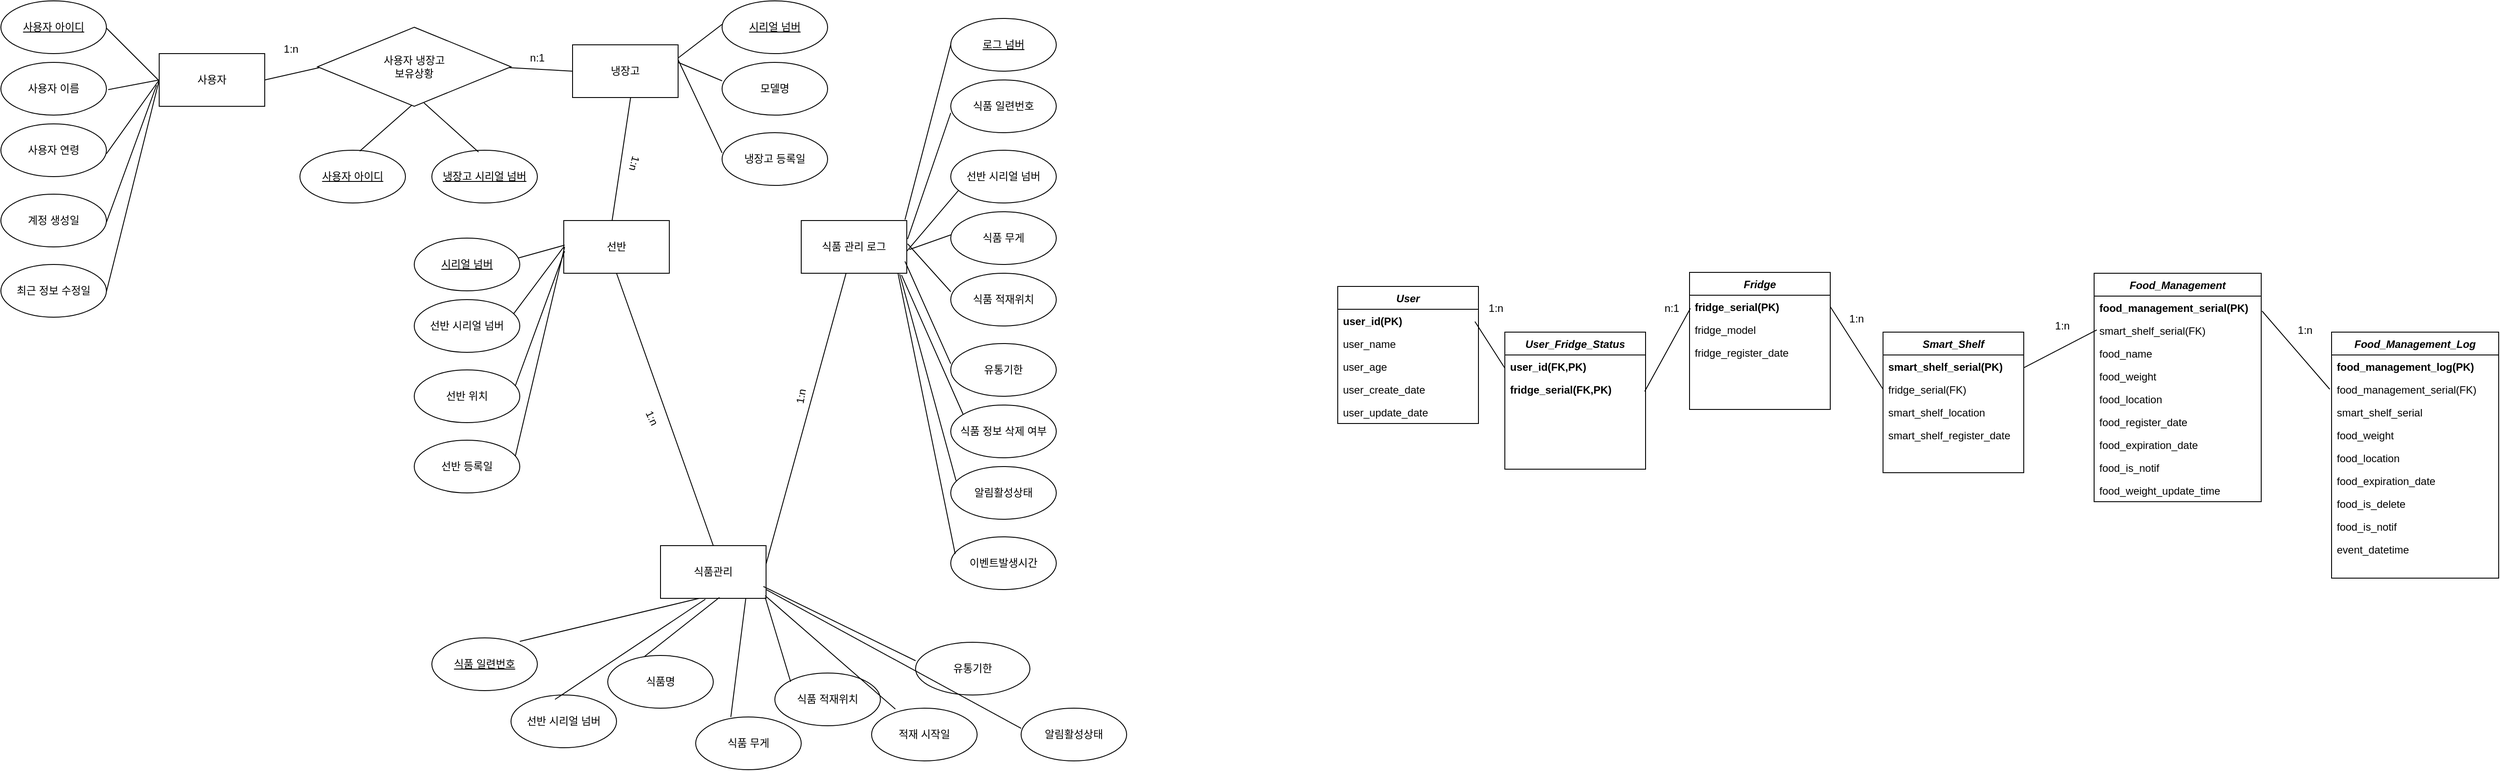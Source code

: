 <mxfile version="24.8.6">
  <diagram id="C5RBs43oDa-KdzZeNtuy" name="Page-1">
    <mxGraphModel dx="2327" dy="796" grid="1" gridSize="10" guides="1" tooltips="1" connect="0" arrows="1" fold="1" page="1" pageScale="1" pageWidth="827" pageHeight="1169" math="0" shadow="0">
      <root>
        <mxCell id="WIyWlLk6GJQsqaUBKTNV-0" />
        <mxCell id="WIyWlLk6GJQsqaUBKTNV-1" parent="WIyWlLk6GJQsqaUBKTNV-0" />
        <mxCell id="zkfFHV4jXpPFQw0GAbJ--0" value="User" style="swimlane;fontStyle=3;align=center;verticalAlign=top;childLayout=stackLayout;horizontal=1;startSize=26;horizontalStack=0;resizeParent=1;resizeLast=0;collapsible=1;marginBottom=0;rounded=0;shadow=0;strokeWidth=1;" parent="WIyWlLk6GJQsqaUBKTNV-1" vertex="1">
          <mxGeometry x="800" y="335" width="160" height="156" as="geometry">
            <mxRectangle x="230" y="140" width="160" height="26" as="alternateBounds" />
          </mxGeometry>
        </mxCell>
        <mxCell id="zkfFHV4jXpPFQw0GAbJ--1" value="user_id(PK)" style="text;align=left;verticalAlign=top;spacingLeft=4;spacingRight=4;overflow=hidden;rotatable=0;points=[[0,0.5],[1,0.5]];portConstraint=eastwest;fontStyle=1" parent="zkfFHV4jXpPFQw0GAbJ--0" vertex="1">
          <mxGeometry y="26" width="160" height="26" as="geometry" />
        </mxCell>
        <mxCell id="zkfFHV4jXpPFQw0GAbJ--2" value="user_name" style="text;align=left;verticalAlign=top;spacingLeft=4;spacingRight=4;overflow=hidden;rotatable=0;points=[[0,0.5],[1,0.5]];portConstraint=eastwest;rounded=0;shadow=0;html=0;" parent="zkfFHV4jXpPFQw0GAbJ--0" vertex="1">
          <mxGeometry y="52" width="160" height="26" as="geometry" />
        </mxCell>
        <mxCell id="21kfLAnAe_7e0L7t2O5K-58" value="user_age" style="text;align=left;verticalAlign=top;spacingLeft=4;spacingRight=4;overflow=hidden;rotatable=0;points=[[0,0.5],[1,0.5]];portConstraint=eastwest;rounded=0;shadow=0;html=0;" parent="zkfFHV4jXpPFQw0GAbJ--0" vertex="1">
          <mxGeometry y="78" width="160" height="26" as="geometry" />
        </mxCell>
        <mxCell id="zkfFHV4jXpPFQw0GAbJ--3" value="user_create_date" style="text;align=left;verticalAlign=top;spacingLeft=4;spacingRight=4;overflow=hidden;rotatable=0;points=[[0,0.5],[1,0.5]];portConstraint=eastwest;rounded=0;shadow=0;html=0;" parent="zkfFHV4jXpPFQw0GAbJ--0" vertex="1">
          <mxGeometry y="104" width="160" height="26" as="geometry" />
        </mxCell>
        <mxCell id="zkfFHV4jXpPFQw0GAbJ--5" value="user_update_date" style="text;align=left;verticalAlign=top;spacingLeft=4;spacingRight=4;overflow=hidden;rotatable=0;points=[[0,0.5],[1,0.5]];portConstraint=eastwest;" parent="zkfFHV4jXpPFQw0GAbJ--0" vertex="1">
          <mxGeometry y="130" width="160" height="26" as="geometry" />
        </mxCell>
        <mxCell id="21kfLAnAe_7e0L7t2O5K-0" value="Fridge" style="swimlane;fontStyle=3;align=center;verticalAlign=top;childLayout=stackLayout;horizontal=1;startSize=26;horizontalStack=0;resizeParent=1;resizeLast=0;collapsible=1;marginBottom=0;rounded=0;shadow=0;strokeWidth=1;" parent="WIyWlLk6GJQsqaUBKTNV-1" vertex="1">
          <mxGeometry x="1200" y="319" width="160" height="156" as="geometry">
            <mxRectangle x="230" y="140" width="160" height="26" as="alternateBounds" />
          </mxGeometry>
        </mxCell>
        <mxCell id="21kfLAnAe_7e0L7t2O5K-1" value="fridge_serial(PK)" style="text;align=left;verticalAlign=top;spacingLeft=4;spacingRight=4;overflow=hidden;rotatable=0;points=[[0,0.5],[1,0.5]];portConstraint=eastwest;fontStyle=1" parent="21kfLAnAe_7e0L7t2O5K-0" vertex="1">
          <mxGeometry y="26" width="160" height="26" as="geometry" />
        </mxCell>
        <mxCell id="21kfLAnAe_7e0L7t2O5K-2" value="fridge_model" style="text;align=left;verticalAlign=top;spacingLeft=4;spacingRight=4;overflow=hidden;rotatable=0;points=[[0,0.5],[1,0.5]];portConstraint=eastwest;rounded=0;shadow=0;html=0;" parent="21kfLAnAe_7e0L7t2O5K-0" vertex="1">
          <mxGeometry y="52" width="160" height="26" as="geometry" />
        </mxCell>
        <mxCell id="21kfLAnAe_7e0L7t2O5K-3" value="fridge_register_date" style="text;align=left;verticalAlign=top;spacingLeft=4;spacingRight=4;overflow=hidden;rotatable=0;points=[[0,0.5],[1,0.5]];portConstraint=eastwest;rounded=0;shadow=0;html=0;" parent="21kfLAnAe_7e0L7t2O5K-0" vertex="1">
          <mxGeometry y="78" width="160" height="26" as="geometry" />
        </mxCell>
        <mxCell id="21kfLAnAe_7e0L7t2O5K-6" value="" style="endArrow=none;html=1;rounded=0;exitX=1;exitY=0.5;exitDx=0;exitDy=0;entryX=0;entryY=0.5;entryDx=0;entryDy=0;strokeColor=none;startArrow=ERmany;startFill=0;" parent="WIyWlLk6GJQsqaUBKTNV-1" source="zkfFHV4jXpPFQw0GAbJ--1" edge="1">
          <mxGeometry width="50" height="50" relative="1" as="geometry">
            <mxPoint x="930" y="625" as="sourcePoint" />
            <mxPoint x="1184" y="426" as="targetPoint" />
            <Array as="points">
              <mxPoint x="1130" y="465" />
              <mxPoint x="1130" y="445" />
            </Array>
          </mxGeometry>
        </mxCell>
        <mxCell id="21kfLAnAe_7e0L7t2O5K-7" value="Smart_Shelf" style="swimlane;fontStyle=3;align=center;verticalAlign=top;childLayout=stackLayout;horizontal=1;startSize=26;horizontalStack=0;resizeParent=1;resizeLast=0;collapsible=1;marginBottom=0;rounded=0;shadow=0;strokeWidth=1;" parent="WIyWlLk6GJQsqaUBKTNV-1" vertex="1">
          <mxGeometry x="1420" y="387" width="160" height="160" as="geometry">
            <mxRectangle x="230" y="140" width="160" height="26" as="alternateBounds" />
          </mxGeometry>
        </mxCell>
        <mxCell id="21kfLAnAe_7e0L7t2O5K-8" value="smart_shelf_serial(PK)" style="text;align=left;verticalAlign=top;spacingLeft=4;spacingRight=4;overflow=hidden;rotatable=0;points=[[0,0.5],[1,0.5]];portConstraint=eastwest;fontStyle=1" parent="21kfLAnAe_7e0L7t2O5K-7" vertex="1">
          <mxGeometry y="26" width="160" height="26" as="geometry" />
        </mxCell>
        <mxCell id="21kfLAnAe_7e0L7t2O5K-10" value="fridge_serial(FK)" style="text;align=left;verticalAlign=top;spacingLeft=4;spacingRight=4;overflow=hidden;rotatable=0;points=[[0,0.5],[1,0.5]];portConstraint=eastwest;" parent="21kfLAnAe_7e0L7t2O5K-7" vertex="1">
          <mxGeometry y="52" width="160" height="26" as="geometry" />
        </mxCell>
        <mxCell id="21kfLAnAe_7e0L7t2O5K-13" value="smart_shelf_location" style="text;align=left;verticalAlign=top;spacingLeft=4;spacingRight=4;overflow=hidden;rotatable=0;points=[[0,0.5],[1,0.5]];portConstraint=eastwest;rounded=0;shadow=0;html=0;" parent="21kfLAnAe_7e0L7t2O5K-7" vertex="1">
          <mxGeometry y="78" width="160" height="26" as="geometry" />
        </mxCell>
        <mxCell id="mZe7ml31kJ0CGUV6WUuX-7" value="smart_shelf_register_date" style="text;align=left;verticalAlign=top;spacingLeft=4;spacingRight=4;overflow=hidden;rotatable=0;points=[[0,0.5],[1,0.5]];portConstraint=eastwest;rounded=0;shadow=0;html=0;" parent="21kfLAnAe_7e0L7t2O5K-7" vertex="1">
          <mxGeometry y="104" width="160" height="26" as="geometry" />
        </mxCell>
        <mxCell id="21kfLAnAe_7e0L7t2O5K-14" value="Food_Management" style="swimlane;fontStyle=3;align=center;verticalAlign=top;childLayout=stackLayout;horizontal=1;startSize=26;horizontalStack=0;resizeParent=1;resizeLast=0;collapsible=1;marginBottom=0;rounded=0;shadow=0;strokeWidth=1;" parent="WIyWlLk6GJQsqaUBKTNV-1" vertex="1">
          <mxGeometry x="1660" y="320" width="190" height="260" as="geometry">
            <mxRectangle x="230" y="140" width="160" height="26" as="alternateBounds" />
          </mxGeometry>
        </mxCell>
        <mxCell id="mZe7ml31kJ0CGUV6WUuX-8" value="food_management_serial(PK)" style="text;align=left;verticalAlign=top;spacingLeft=4;spacingRight=4;overflow=hidden;rotatable=0;points=[[0,0.5],[1,0.5]];portConstraint=eastwest;fontStyle=1" parent="21kfLAnAe_7e0L7t2O5K-14" vertex="1">
          <mxGeometry y="26" width="190" height="26" as="geometry" />
        </mxCell>
        <mxCell id="mZe7ml31kJ0CGUV6WUuX-9" value="smart_shelf_serial(FK)" style="text;align=left;verticalAlign=top;spacingLeft=4;spacingRight=4;overflow=hidden;rotatable=0;points=[[0,0.5],[1,0.5]];portConstraint=eastwest;fontStyle=0" parent="21kfLAnAe_7e0L7t2O5K-14" vertex="1">
          <mxGeometry y="52" width="190" height="26" as="geometry" />
        </mxCell>
        <mxCell id="mZe7ml31kJ0CGUV6WUuX-10" value="food_name" style="text;align=left;verticalAlign=top;spacingLeft=4;spacingRight=4;overflow=hidden;rotatable=0;points=[[0,0.5],[1,0.5]];portConstraint=eastwest;rounded=0;shadow=0;html=0;" parent="21kfLAnAe_7e0L7t2O5K-14" vertex="1">
          <mxGeometry y="78" width="190" height="26" as="geometry" />
        </mxCell>
        <mxCell id="21kfLAnAe_7e0L7t2O5K-17" value="food_weight" style="text;align=left;verticalAlign=top;spacingLeft=4;spacingRight=4;overflow=hidden;rotatable=0;points=[[0,0.5],[1,0.5]];portConstraint=eastwest;rounded=0;shadow=0;html=0;" parent="21kfLAnAe_7e0L7t2O5K-14" vertex="1">
          <mxGeometry y="104" width="190" height="26" as="geometry" />
        </mxCell>
        <mxCell id="mZe7ml31kJ0CGUV6WUuX-11" value="food_location" style="text;align=left;verticalAlign=top;spacingLeft=4;spacingRight=4;overflow=hidden;rotatable=0;points=[[0,0.5],[1,0.5]];portConstraint=eastwest;rounded=0;shadow=0;html=0;" parent="21kfLAnAe_7e0L7t2O5K-14" vertex="1">
          <mxGeometry y="130" width="190" height="26" as="geometry" />
        </mxCell>
        <mxCell id="21kfLAnAe_7e0L7t2O5K-19" value="food_register_date" style="text;align=left;verticalAlign=top;spacingLeft=4;spacingRight=4;overflow=hidden;rotatable=0;points=[[0,0.5],[1,0.5]];portConstraint=eastwest;rounded=0;shadow=0;html=0;" parent="21kfLAnAe_7e0L7t2O5K-14" vertex="1">
          <mxGeometry y="156" width="190" height="26" as="geometry" />
        </mxCell>
        <mxCell id="21kfLAnAe_7e0L7t2O5K-22" value="food_expiration_date" style="text;align=left;verticalAlign=top;spacingLeft=4;spacingRight=4;overflow=hidden;rotatable=0;points=[[0,0.5],[1,0.5]];portConstraint=eastwest;" parent="21kfLAnAe_7e0L7t2O5K-14" vertex="1">
          <mxGeometry y="182" width="190" height="26" as="geometry" />
        </mxCell>
        <mxCell id="21kfLAnAe_7e0L7t2O5K-20" value="food_is_notif" style="text;align=left;verticalAlign=top;spacingLeft=4;spacingRight=4;overflow=hidden;rotatable=0;points=[[0,0.5],[1,0.5]];portConstraint=eastwest;" parent="21kfLAnAe_7e0L7t2O5K-14" vertex="1">
          <mxGeometry y="208" width="190" height="26" as="geometry" />
        </mxCell>
        <mxCell id="42KW8ki4OaKf8qJHRPME-0" value="food_weight_update_time" style="text;align=left;verticalAlign=top;spacingLeft=4;spacingRight=4;overflow=hidden;rotatable=0;points=[[0,0.5],[1,0.5]];portConstraint=eastwest;" vertex="1" parent="21kfLAnAe_7e0L7t2O5K-14">
          <mxGeometry y="234" width="190" height="26" as="geometry" />
        </mxCell>
        <mxCell id="21kfLAnAe_7e0L7t2O5K-34" value="" style="endArrow=none;html=1;rounded=0;exitX=-0.011;exitY=0.5;exitDx=0;exitDy=0;entryX=1.005;entryY=0.654;entryDx=0;entryDy=0;entryPerimeter=0;exitPerimeter=0;" parent="WIyWlLk6GJQsqaUBKTNV-1" source="mZe7ml31kJ0CGUV6WUuX-12" target="mZe7ml31kJ0CGUV6WUuX-8" edge="1">
          <mxGeometry width="50" height="50" relative="1" as="geometry">
            <mxPoint x="1772.92" y="426" as="sourcePoint" />
            <mxPoint x="1290" y="676" as="targetPoint" />
          </mxGeometry>
        </mxCell>
        <mxCell id="21kfLAnAe_7e0L7t2O5K-35" value="" style="endArrow=none;html=1;rounded=0;exitX=0.016;exitY=0.481;exitDx=0;exitDy=0;entryX=1;entryY=0.558;entryDx=0;entryDy=0;entryPerimeter=0;exitPerimeter=0;" parent="WIyWlLk6GJQsqaUBKTNV-1" source="mZe7ml31kJ0CGUV6WUuX-9" target="21kfLAnAe_7e0L7t2O5K-8" edge="1">
          <mxGeometry width="50" height="50" relative="1" as="geometry">
            <mxPoint x="850" y="725" as="sourcePoint" />
            <mxPoint x="1170" y="704" as="targetPoint" />
          </mxGeometry>
        </mxCell>
        <mxCell id="21kfLAnAe_7e0L7t2O5K-38" value="" style="endArrow=none;html=1;rounded=0;exitX=1;exitY=0.5;exitDx=0;exitDy=0;entryX=0;entryY=0.5;entryDx=0;entryDy=0;" parent="WIyWlLk6GJQsqaUBKTNV-1" source="21kfLAnAe_7e0L7t2O5K-1" target="21kfLAnAe_7e0L7t2O5K-10" edge="1">
          <mxGeometry width="50" height="50" relative="1" as="geometry">
            <mxPoint x="1070" y="725" as="sourcePoint" />
            <mxPoint x="1120" y="675" as="targetPoint" />
          </mxGeometry>
        </mxCell>
        <mxCell id="21kfLAnAe_7e0L7t2O5K-66" value="사용자" style="rounded=0;whiteSpace=wrap;html=1;" parent="WIyWlLk6GJQsqaUBKTNV-1" vertex="1">
          <mxGeometry x="-540" y="70" width="120" height="60" as="geometry" />
        </mxCell>
        <mxCell id="21kfLAnAe_7e0L7t2O5K-67" value="식품 관리 로그" style="rounded=0;whiteSpace=wrap;html=1;" parent="WIyWlLk6GJQsqaUBKTNV-1" vertex="1">
          <mxGeometry x="190" y="260" width="120" height="60" as="geometry" />
        </mxCell>
        <mxCell id="21kfLAnAe_7e0L7t2O5K-68" value="냉장고" style="rounded=0;whiteSpace=wrap;html=1;" parent="WIyWlLk6GJQsqaUBKTNV-1" vertex="1">
          <mxGeometry x="-70" y="60" width="120" height="60" as="geometry" />
        </mxCell>
        <mxCell id="21kfLAnAe_7e0L7t2O5K-69" value="식품관리" style="rounded=0;whiteSpace=wrap;html=1;" parent="WIyWlLk6GJQsqaUBKTNV-1" vertex="1">
          <mxGeometry x="30" y="630" width="120" height="60" as="geometry" />
        </mxCell>
        <mxCell id="21kfLAnAe_7e0L7t2O5K-71" value="선반" style="rounded=0;whiteSpace=wrap;html=1;" parent="WIyWlLk6GJQsqaUBKTNV-1" vertex="1">
          <mxGeometry x="-80" y="260" width="120" height="60" as="geometry" />
        </mxCell>
        <mxCell id="21kfLAnAe_7e0L7t2O5K-75" value="" style="endArrow=none;html=1;rounded=0;exitX=1;exitY=0.5;exitDx=0;exitDy=0;entryX=0.009;entryY=0.511;entryDx=0;entryDy=0;entryPerimeter=0;" parent="WIyWlLk6GJQsqaUBKTNV-1" source="21kfLAnAe_7e0L7t2O5K-66" target="mZe7ml31kJ0CGUV6WUuX-23" edge="1">
          <mxGeometry width="50" height="50" relative="1" as="geometry">
            <mxPoint x="390" y="320" as="sourcePoint" />
            <mxPoint x="440" y="270" as="targetPoint" />
          </mxGeometry>
        </mxCell>
        <mxCell id="21kfLAnAe_7e0L7t2O5K-77" value="" style="endArrow=none;html=1;rounded=0;exitX=0.425;exitY=1;exitDx=0;exitDy=0;entryX=1;entryY=0.35;entryDx=0;entryDy=0;entryPerimeter=0;exitPerimeter=0;" parent="WIyWlLk6GJQsqaUBKTNV-1" source="21kfLAnAe_7e0L7t2O5K-67" target="21kfLAnAe_7e0L7t2O5K-69" edge="1">
          <mxGeometry width="50" height="50" relative="1" as="geometry">
            <mxPoint x="84" y="510" as="sourcePoint" />
            <mxPoint x="244" y="500" as="targetPoint" />
          </mxGeometry>
        </mxCell>
        <mxCell id="21kfLAnAe_7e0L7t2O5K-78" value="" style="endArrow=none;html=1;rounded=0;exitX=0.008;exitY=0.433;exitDx=0;exitDy=0;entryX=1;entryY=0.25;entryDx=0;entryDy=0;exitPerimeter=0;" parent="WIyWlLk6GJQsqaUBKTNV-1" source="mZe7ml31kJ0CGUV6WUuX-35" target="21kfLAnAe_7e0L7t2O5K-68" edge="1">
          <mxGeometry width="50" height="50" relative="1" as="geometry">
            <mxPoint x="20" y="330" as="sourcePoint" />
            <mxPoint x="-30" y="330" as="targetPoint" />
          </mxGeometry>
        </mxCell>
        <mxCell id="21kfLAnAe_7e0L7t2O5K-79" value="" style="endArrow=none;html=1;rounded=0;exitX=0.991;exitY=0.511;exitDx=0;exitDy=0;entryX=0;entryY=0.5;entryDx=0;entryDy=0;entryPerimeter=0;exitPerimeter=0;" parent="WIyWlLk6GJQsqaUBKTNV-1" source="mZe7ml31kJ0CGUV6WUuX-23" target="21kfLAnAe_7e0L7t2O5K-68" edge="1">
          <mxGeometry width="50" height="50" relative="1" as="geometry">
            <mxPoint x="160" y="110" as="sourcePoint" />
            <mxPoint x="-20" y="340" as="targetPoint" />
          </mxGeometry>
        </mxCell>
        <mxCell id="21kfLAnAe_7e0L7t2O5K-80" value="" style="endArrow=none;html=1;rounded=0;exitX=0.5;exitY=0;exitDx=0;exitDy=0;entryX=0.5;entryY=1;entryDx=0;entryDy=0;" parent="WIyWlLk6GJQsqaUBKTNV-1" source="21kfLAnAe_7e0L7t2O5K-69" target="21kfLAnAe_7e0L7t2O5K-71" edge="1">
          <mxGeometry width="50" height="50" relative="1" as="geometry">
            <mxPoint x="40" y="350" as="sourcePoint" />
            <mxPoint x="-10" y="350" as="targetPoint" />
          </mxGeometry>
        </mxCell>
        <mxCell id="21kfLAnAe_7e0L7t2O5K-82" value="1:n" style="text;html=1;align=center;verticalAlign=middle;whiteSpace=wrap;rounded=0;" parent="WIyWlLk6GJQsqaUBKTNV-1" vertex="1">
          <mxGeometry x="1360" y="357" width="60" height="30" as="geometry" />
        </mxCell>
        <mxCell id="21kfLAnAe_7e0L7t2O5K-84" value="1:n" style="text;html=1;align=center;verticalAlign=middle;whiteSpace=wrap;rounded=0;" parent="WIyWlLk6GJQsqaUBKTNV-1" vertex="1">
          <mxGeometry x="1594" y="365" width="60" height="30" as="geometry" />
        </mxCell>
        <mxCell id="21kfLAnAe_7e0L7t2O5K-86" value="1:n" style="text;html=1;align=center;verticalAlign=middle;whiteSpace=wrap;rounded=0;" parent="WIyWlLk6GJQsqaUBKTNV-1" vertex="1">
          <mxGeometry x="1870" y="370" width="60" height="30" as="geometry" />
        </mxCell>
        <mxCell id="21kfLAnAe_7e0L7t2O5K-95" value="Food_Management_Log" style="swimlane;fontStyle=3;align=center;verticalAlign=top;childLayout=stackLayout;horizontal=1;startSize=26;horizontalStack=0;resizeParent=1;resizeLast=0;collapsible=1;marginBottom=0;rounded=0;shadow=0;strokeWidth=1;" parent="WIyWlLk6GJQsqaUBKTNV-1" vertex="1">
          <mxGeometry x="1930" y="387" width="190" height="280" as="geometry">
            <mxRectangle x="230" y="140" width="160" height="26" as="alternateBounds" />
          </mxGeometry>
        </mxCell>
        <mxCell id="21kfLAnAe_7e0L7t2O5K-105" value="food_management_log(PK)" style="text;align=left;verticalAlign=top;spacingLeft=4;spacingRight=4;overflow=hidden;rotatable=0;points=[[0,0.5],[1,0.5]];portConstraint=eastwest;fontStyle=1" parent="21kfLAnAe_7e0L7t2O5K-95" vertex="1">
          <mxGeometry y="26" width="190" height="26" as="geometry" />
        </mxCell>
        <mxCell id="mZe7ml31kJ0CGUV6WUuX-12" value="food_management_serial(FK)" style="text;align=left;verticalAlign=top;spacingLeft=4;spacingRight=4;overflow=hidden;rotatable=0;points=[[0,0.5],[1,0.5]];portConstraint=eastwest;fontStyle=0" parent="21kfLAnAe_7e0L7t2O5K-95" vertex="1">
          <mxGeometry y="52" width="190" height="26" as="geometry" />
        </mxCell>
        <mxCell id="21kfLAnAe_7e0L7t2O5K-97" value="smart_shelf_serial" style="text;align=left;verticalAlign=top;spacingLeft=4;spacingRight=4;overflow=hidden;rotatable=0;points=[[0,0.5],[1,0.5]];portConstraint=eastwest;" parent="21kfLAnAe_7e0L7t2O5K-95" vertex="1">
          <mxGeometry y="78" width="190" height="26" as="geometry" />
        </mxCell>
        <mxCell id="mZe7ml31kJ0CGUV6WUuX-14" value="food_weight" style="text;align=left;verticalAlign=top;spacingLeft=4;spacingRight=4;overflow=hidden;rotatable=0;points=[[0,0.5],[1,0.5]];portConstraint=eastwest;rounded=0;shadow=0;html=0;" parent="21kfLAnAe_7e0L7t2O5K-95" vertex="1">
          <mxGeometry y="104" width="190" height="26" as="geometry" />
        </mxCell>
        <mxCell id="mZe7ml31kJ0CGUV6WUuX-15" value="food_location" style="text;align=left;verticalAlign=top;spacingLeft=4;spacingRight=4;overflow=hidden;rotatable=0;points=[[0,0.5],[1,0.5]];portConstraint=eastwest;rounded=0;shadow=0;html=0;" parent="21kfLAnAe_7e0L7t2O5K-95" vertex="1">
          <mxGeometry y="130" width="190" height="26" as="geometry" />
        </mxCell>
        <mxCell id="mZe7ml31kJ0CGUV6WUuX-20" value="food_expiration_date" style="text;align=left;verticalAlign=top;spacingLeft=4;spacingRight=4;overflow=hidden;rotatable=0;points=[[0,0.5],[1,0.5]];portConstraint=eastwest;" parent="21kfLAnAe_7e0L7t2O5K-95" vertex="1">
          <mxGeometry y="156" width="190" height="26" as="geometry" />
        </mxCell>
        <mxCell id="mZe7ml31kJ0CGUV6WUuX-19" value="food_is_delete" style="text;align=left;verticalAlign=top;spacingLeft=4;spacingRight=4;overflow=hidden;rotatable=0;points=[[0,0.5],[1,0.5]];portConstraint=eastwest;rounded=0;shadow=0;html=0;" parent="21kfLAnAe_7e0L7t2O5K-95" vertex="1">
          <mxGeometry y="182" width="190" height="26" as="geometry" />
        </mxCell>
        <mxCell id="mZe7ml31kJ0CGUV6WUuX-18" value="food_is_notif" style="text;align=left;verticalAlign=top;spacingLeft=4;spacingRight=4;overflow=hidden;rotatable=0;points=[[0,0.5],[1,0.5]];portConstraint=eastwest;" parent="21kfLAnAe_7e0L7t2O5K-95" vertex="1">
          <mxGeometry y="208" width="190" height="26" as="geometry" />
        </mxCell>
        <mxCell id="21kfLAnAe_7e0L7t2O5K-102" value="event_datetime" style="text;align=left;verticalAlign=top;spacingLeft=4;spacingRight=4;overflow=hidden;rotatable=0;points=[[0,0.5],[1,0.5]];portConstraint=eastwest;" parent="21kfLAnAe_7e0L7t2O5K-95" vertex="1">
          <mxGeometry y="234" width="190" height="26" as="geometry" />
        </mxCell>
        <mxCell id="mZe7ml31kJ0CGUV6WUuX-0" value="User_Fridge_Status" style="swimlane;fontStyle=3;align=center;verticalAlign=top;childLayout=stackLayout;horizontal=1;startSize=26;horizontalStack=0;resizeParent=1;resizeLast=0;collapsible=1;marginBottom=0;rounded=0;shadow=0;strokeWidth=1;" parent="WIyWlLk6GJQsqaUBKTNV-1" vertex="1">
          <mxGeometry x="990" y="387" width="160" height="156" as="geometry">
            <mxRectangle x="230" y="140" width="160" height="26" as="alternateBounds" />
          </mxGeometry>
        </mxCell>
        <mxCell id="mZe7ml31kJ0CGUV6WUuX-1" value="user_id(FK,PK)" style="text;align=left;verticalAlign=top;spacingLeft=4;spacingRight=4;overflow=hidden;rotatable=0;points=[[0,0.5],[1,0.5]];portConstraint=eastwest;fontStyle=1" parent="mZe7ml31kJ0CGUV6WUuX-0" vertex="1">
          <mxGeometry y="26" width="160" height="26" as="geometry" />
        </mxCell>
        <mxCell id="mZe7ml31kJ0CGUV6WUuX-2" value="fridge_serial(FK,PK)" style="text;align=left;verticalAlign=top;spacingLeft=4;spacingRight=4;overflow=hidden;rotatable=0;points=[[0,0.5],[1,0.5]];portConstraint=eastwest;rounded=0;shadow=0;html=0;fontStyle=1" parent="mZe7ml31kJ0CGUV6WUuX-0" vertex="1">
          <mxGeometry y="52" width="160" height="26" as="geometry" />
        </mxCell>
        <mxCell id="mZe7ml31kJ0CGUV6WUuX-4" value="" style="endArrow=none;html=1;rounded=0;exitX=0.975;exitY=0.538;exitDx=0;exitDy=0;entryX=0;entryY=0.577;entryDx=0;entryDy=0;entryPerimeter=0;exitPerimeter=0;" parent="WIyWlLk6GJQsqaUBKTNV-1" source="zkfFHV4jXpPFQw0GAbJ--1" target="mZe7ml31kJ0CGUV6WUuX-1" edge="1">
          <mxGeometry width="50" height="50" relative="1" as="geometry">
            <mxPoint x="1180" y="415.48" as="sourcePoint" />
            <mxPoint x="1221" y="386" as="targetPoint" />
          </mxGeometry>
        </mxCell>
        <mxCell id="mZe7ml31kJ0CGUV6WUuX-5" value="1:n" style="text;html=1;align=center;verticalAlign=middle;whiteSpace=wrap;rounded=0;" parent="WIyWlLk6GJQsqaUBKTNV-1" vertex="1">
          <mxGeometry x="950" y="345" width="60" height="30" as="geometry" />
        </mxCell>
        <mxCell id="mZe7ml31kJ0CGUV6WUuX-6" value="n:1" style="text;html=1;align=center;verticalAlign=middle;whiteSpace=wrap;rounded=0;" parent="WIyWlLk6GJQsqaUBKTNV-1" vertex="1">
          <mxGeometry x="1150" y="345" width="60" height="30" as="geometry" />
        </mxCell>
        <mxCell id="mZe7ml31kJ0CGUV6WUuX-23" value="사용자 냉장고&lt;div&gt;보유상황&lt;/div&gt;" style="rhombus;whiteSpace=wrap;html=1;" parent="WIyWlLk6GJQsqaUBKTNV-1" vertex="1">
          <mxGeometry x="-360" y="40" width="220" height="90" as="geometry" />
        </mxCell>
        <mxCell id="mZe7ml31kJ0CGUV6WUuX-24" value="&lt;u&gt;사용자 아이디&lt;/u&gt;" style="ellipse;whiteSpace=wrap;html=1;" parent="WIyWlLk6GJQsqaUBKTNV-1" vertex="1">
          <mxGeometry x="-720" y="10" width="120" height="60" as="geometry" />
        </mxCell>
        <mxCell id="mZe7ml31kJ0CGUV6WUuX-25" value="사용자 이름" style="ellipse;whiteSpace=wrap;html=1;" parent="WIyWlLk6GJQsqaUBKTNV-1" vertex="1">
          <mxGeometry x="-720" y="80" width="120" height="60" as="geometry" />
        </mxCell>
        <mxCell id="mZe7ml31kJ0CGUV6WUuX-26" value="사용자 연령" style="ellipse;whiteSpace=wrap;html=1;" parent="WIyWlLk6GJQsqaUBKTNV-1" vertex="1">
          <mxGeometry x="-720" y="150" width="120" height="60" as="geometry" />
        </mxCell>
        <mxCell id="mZe7ml31kJ0CGUV6WUuX-27" value="최근 정보 수정일" style="ellipse;whiteSpace=wrap;html=1;" parent="WIyWlLk6GJQsqaUBKTNV-1" vertex="1">
          <mxGeometry x="-720" y="310" width="120" height="60" as="geometry" />
        </mxCell>
        <mxCell id="mZe7ml31kJ0CGUV6WUuX-28" value="계정 생성일" style="ellipse;whiteSpace=wrap;html=1;" parent="WIyWlLk6GJQsqaUBKTNV-1" vertex="1">
          <mxGeometry x="-720" y="230" width="120" height="60" as="geometry" />
        </mxCell>
        <mxCell id="mZe7ml31kJ0CGUV6WUuX-29" value="" style="endArrow=none;html=1;rounded=0;exitX=1;exitY=0.517;exitDx=0;exitDy=0;exitPerimeter=0;" parent="WIyWlLk6GJQsqaUBKTNV-1" source="mZe7ml31kJ0CGUV6WUuX-24" edge="1">
          <mxGeometry width="50" height="50" relative="1" as="geometry">
            <mxPoint x="-50" y="360" as="sourcePoint" />
            <mxPoint x="-540" y="101" as="targetPoint" />
          </mxGeometry>
        </mxCell>
        <mxCell id="mZe7ml31kJ0CGUV6WUuX-30" value="&lt;u&gt;사용자 아이디&lt;/u&gt;" style="ellipse;whiteSpace=wrap;html=1;" parent="WIyWlLk6GJQsqaUBKTNV-1" vertex="1">
          <mxGeometry x="-380" y="180" width="120" height="60" as="geometry" />
        </mxCell>
        <mxCell id="mZe7ml31kJ0CGUV6WUuX-31" value="" style="endArrow=none;html=1;rounded=0;exitX=1.017;exitY=0.517;exitDx=0;exitDy=0;exitPerimeter=0;" parent="WIyWlLk6GJQsqaUBKTNV-1" source="mZe7ml31kJ0CGUV6WUuX-25" edge="1">
          <mxGeometry width="50" height="50" relative="1" as="geometry">
            <mxPoint x="-590" y="51" as="sourcePoint" />
            <mxPoint x="-540" y="100" as="targetPoint" />
          </mxGeometry>
        </mxCell>
        <mxCell id="mZe7ml31kJ0CGUV6WUuX-32" value="" style="endArrow=none;html=1;rounded=0;exitX=1;exitY=0.567;exitDx=0;exitDy=0;exitPerimeter=0;" parent="WIyWlLk6GJQsqaUBKTNV-1" source="mZe7ml31kJ0CGUV6WUuX-26" edge="1">
          <mxGeometry width="50" height="50" relative="1" as="geometry">
            <mxPoint x="-580" y="61" as="sourcePoint" />
            <mxPoint x="-540" y="100" as="targetPoint" />
          </mxGeometry>
        </mxCell>
        <mxCell id="mZe7ml31kJ0CGUV6WUuX-33" value="" style="endArrow=none;html=1;rounded=0;exitX=1;exitY=0.533;exitDx=0;exitDy=0;exitPerimeter=0;entryX=-0.025;entryY=0.6;entryDx=0;entryDy=0;entryPerimeter=0;" parent="WIyWlLk6GJQsqaUBKTNV-1" source="mZe7ml31kJ0CGUV6WUuX-28" target="21kfLAnAe_7e0L7t2O5K-66" edge="1">
          <mxGeometry width="50" height="50" relative="1" as="geometry">
            <mxPoint x="-570" y="71" as="sourcePoint" />
            <mxPoint x="-510" y="131" as="targetPoint" />
          </mxGeometry>
        </mxCell>
        <mxCell id="mZe7ml31kJ0CGUV6WUuX-34" value="" style="endArrow=none;html=1;rounded=0;exitX=1;exitY=0.517;exitDx=0;exitDy=0;exitPerimeter=0;" parent="WIyWlLk6GJQsqaUBKTNV-1" source="mZe7ml31kJ0CGUV6WUuX-27" edge="1">
          <mxGeometry width="50" height="50" relative="1" as="geometry">
            <mxPoint x="-560" y="81" as="sourcePoint" />
            <mxPoint x="-540" y="100" as="targetPoint" />
          </mxGeometry>
        </mxCell>
        <mxCell id="mZe7ml31kJ0CGUV6WUuX-35" value="&lt;u&gt;시리얼 넘버&lt;/u&gt;" style="ellipse;whiteSpace=wrap;html=1;" parent="WIyWlLk6GJQsqaUBKTNV-1" vertex="1">
          <mxGeometry x="100" y="10" width="120" height="60" as="geometry" />
        </mxCell>
        <mxCell id="mZe7ml31kJ0CGUV6WUuX-36" value="냉장고 등록일" style="ellipse;whiteSpace=wrap;html=1;" parent="WIyWlLk6GJQsqaUBKTNV-1" vertex="1">
          <mxGeometry x="100" y="160" width="120" height="60" as="geometry" />
        </mxCell>
        <mxCell id="mZe7ml31kJ0CGUV6WUuX-37" value="모델명" style="ellipse;whiteSpace=wrap;html=1;" parent="WIyWlLk6GJQsqaUBKTNV-1" vertex="1">
          <mxGeometry x="100" y="80" width="120" height="60" as="geometry" />
        </mxCell>
        <mxCell id="mZe7ml31kJ0CGUV6WUuX-38" value="&lt;u&gt;냉장고 시리얼 넘버&lt;/u&gt;" style="ellipse;whiteSpace=wrap;html=1;" parent="WIyWlLk6GJQsqaUBKTNV-1" vertex="1">
          <mxGeometry x="-230" y="180" width="120" height="60" as="geometry" />
        </mxCell>
        <mxCell id="mZe7ml31kJ0CGUV6WUuX-39" value="" style="endArrow=none;html=1;rounded=0;exitX=0.567;exitY=0.017;exitDx=0;exitDy=0;exitPerimeter=0;entryX=0.486;entryY=0.989;entryDx=0;entryDy=0;entryPerimeter=0;" parent="WIyWlLk6GJQsqaUBKTNV-1" source="mZe7ml31kJ0CGUV6WUuX-30" target="mZe7ml31kJ0CGUV6WUuX-23" edge="1">
          <mxGeometry width="50" height="50" relative="1" as="geometry">
            <mxPoint x="-590" y="351" as="sourcePoint" />
            <mxPoint x="-530" y="110" as="targetPoint" />
          </mxGeometry>
        </mxCell>
        <mxCell id="mZe7ml31kJ0CGUV6WUuX-40" value="" style="endArrow=none;html=1;rounded=0;exitX=0.442;exitY=0.033;exitDx=0;exitDy=0;exitPerimeter=0;entryX=0.55;entryY=0.956;entryDx=0;entryDy=0;entryPerimeter=0;" parent="WIyWlLk6GJQsqaUBKTNV-1" source="mZe7ml31kJ0CGUV6WUuX-38" target="mZe7ml31kJ0CGUV6WUuX-23" edge="1">
          <mxGeometry width="50" height="50" relative="1" as="geometry">
            <mxPoint x="-580" y="361" as="sourcePoint" />
            <mxPoint x="-520" y="120" as="targetPoint" />
          </mxGeometry>
        </mxCell>
        <mxCell id="mZe7ml31kJ0CGUV6WUuX-42" value="" style="endArrow=none;html=1;rounded=0;exitX=0;exitY=0.383;exitDx=0;exitDy=0;entryX=1;entryY=0.283;entryDx=0;entryDy=0;exitPerimeter=0;entryPerimeter=0;" parent="WIyWlLk6GJQsqaUBKTNV-1" source="mZe7ml31kJ0CGUV6WUuX-36" target="21kfLAnAe_7e0L7t2O5K-68" edge="1">
          <mxGeometry width="50" height="50" relative="1" as="geometry">
            <mxPoint x="121" y="56" as="sourcePoint" />
            <mxPoint x="70" y="95" as="targetPoint" />
          </mxGeometry>
        </mxCell>
        <mxCell id="mZe7ml31kJ0CGUV6WUuX-45" value="" style="endArrow=none;html=1;rounded=0;exitX=0;exitY=0.35;exitDx=0;exitDy=0;exitPerimeter=0;" parent="WIyWlLk6GJQsqaUBKTNV-1" source="mZe7ml31kJ0CGUV6WUuX-37" edge="1">
          <mxGeometry width="50" height="50" relative="1" as="geometry">
            <mxPoint x="111" y="46" as="sourcePoint" />
            <mxPoint x="50" y="80" as="targetPoint" />
          </mxGeometry>
        </mxCell>
        <mxCell id="mZe7ml31kJ0CGUV6WUuX-46" value="" style="endArrow=none;html=1;rounded=0;exitX=0.55;exitY=1;exitDx=0;exitDy=0;entryX=0.458;entryY=0;entryDx=0;entryDy=0;exitPerimeter=0;entryPerimeter=0;" parent="WIyWlLk6GJQsqaUBKTNV-1" source="21kfLAnAe_7e0L7t2O5K-68" target="21kfLAnAe_7e0L7t2O5K-71" edge="1">
          <mxGeometry width="50" height="50" relative="1" as="geometry">
            <mxPoint x="8" y="130" as="sourcePoint" />
            <mxPoint x="224" y="480" as="targetPoint" />
          </mxGeometry>
        </mxCell>
        <mxCell id="mZe7ml31kJ0CGUV6WUuX-47" value="" style="endArrow=none;html=1;rounded=0;exitX=0.008;exitY=0.467;exitDx=0;exitDy=0;entryX=0.975;entryY=0.383;entryDx=0;entryDy=0;exitPerimeter=0;entryPerimeter=0;" parent="WIyWlLk6GJQsqaUBKTNV-1" source="21kfLAnAe_7e0L7t2O5K-71" target="mZe7ml31kJ0CGUV6WUuX-48" edge="1">
          <mxGeometry width="50" height="50" relative="1" as="geometry">
            <mxPoint x="-330" y="600" as="sourcePoint" />
            <mxPoint x="-300" y="345" as="targetPoint" />
          </mxGeometry>
        </mxCell>
        <mxCell id="mZe7ml31kJ0CGUV6WUuX-48" value="&lt;u&gt;시리얼 넘버&lt;/u&gt;" style="ellipse;whiteSpace=wrap;html=1;" parent="WIyWlLk6GJQsqaUBKTNV-1" vertex="1">
          <mxGeometry x="-250" y="280" width="120" height="60" as="geometry" />
        </mxCell>
        <mxCell id="mZe7ml31kJ0CGUV6WUuX-49" value="선반 위치" style="ellipse;whiteSpace=wrap;html=1;" parent="WIyWlLk6GJQsqaUBKTNV-1" vertex="1">
          <mxGeometry x="-250" y="430" width="120" height="60" as="geometry" />
        </mxCell>
        <mxCell id="mZe7ml31kJ0CGUV6WUuX-50" value="선반 시리얼 넘버" style="ellipse;whiteSpace=wrap;html=1;" parent="WIyWlLk6GJQsqaUBKTNV-1" vertex="1">
          <mxGeometry x="-250" y="350" width="120" height="60" as="geometry" />
        </mxCell>
        <mxCell id="mZe7ml31kJ0CGUV6WUuX-51" value="" style="endArrow=none;html=1;rounded=0;exitX=0.958;exitY=0.3;exitDx=0;exitDy=0;entryX=0.008;entryY=0.583;entryDx=0;entryDy=0;exitPerimeter=0;entryPerimeter=0;" parent="WIyWlLk6GJQsqaUBKTNV-1" source="mZe7ml31kJ0CGUV6WUuX-49" target="21kfLAnAe_7e0L7t2O5K-71" edge="1">
          <mxGeometry width="50" height="50" relative="1" as="geometry">
            <mxPoint x="-229" y="326" as="sourcePoint" />
            <mxPoint x="-300" y="347" as="targetPoint" />
          </mxGeometry>
        </mxCell>
        <mxCell id="mZe7ml31kJ0CGUV6WUuX-52" value="" style="endArrow=none;html=1;rounded=0;entryX=0.942;entryY=0.267;entryDx=0;entryDy=0;entryPerimeter=0;" parent="WIyWlLk6GJQsqaUBKTNV-1" target="mZe7ml31kJ0CGUV6WUuX-50" edge="1">
          <mxGeometry width="50" height="50" relative="1" as="geometry">
            <mxPoint x="-80" y="290" as="sourcePoint" />
            <mxPoint x="-300" y="350" as="targetPoint" />
          </mxGeometry>
        </mxCell>
        <mxCell id="mZe7ml31kJ0CGUV6WUuX-54" value="선반 등록일" style="ellipse;whiteSpace=wrap;html=1;" parent="WIyWlLk6GJQsqaUBKTNV-1" vertex="1">
          <mxGeometry x="-250" y="510" width="120" height="60" as="geometry" />
        </mxCell>
        <mxCell id="mZe7ml31kJ0CGUV6WUuX-56" value="" style="endArrow=none;html=1;rounded=0;exitX=0.958;exitY=0.3;exitDx=0;exitDy=0;entryX=0.008;entryY=0.5;entryDx=0;entryDy=0;exitPerimeter=0;entryPerimeter=0;" parent="WIyWlLk6GJQsqaUBKTNV-1" source="mZe7ml31kJ0CGUV6WUuX-54" target="21kfLAnAe_7e0L7t2O5K-71" edge="1">
          <mxGeometry width="50" height="50" relative="1" as="geometry">
            <mxPoint x="411" y="216" as="sourcePoint" />
            <mxPoint x="557" y="185" as="targetPoint" />
          </mxGeometry>
        </mxCell>
        <mxCell id="mZe7ml31kJ0CGUV6WUuX-57" value="" style="endArrow=none;html=1;rounded=0;exitX=0.008;exitY=0.433;exitDx=0;exitDy=0;entryX=1.025;entryY=0.55;entryDx=0;entryDy=0;exitPerimeter=0;entryPerimeter=0;" parent="WIyWlLk6GJQsqaUBKTNV-1" source="mZe7ml31kJ0CGUV6WUuX-58" target="21kfLAnAe_7e0L7t2O5K-67" edge="1">
          <mxGeometry width="50" height="50" relative="1" as="geometry">
            <mxPoint x="280" y="570" as="sourcePoint" />
            <mxPoint x="310" y="315" as="targetPoint" />
          </mxGeometry>
        </mxCell>
        <mxCell id="mZe7ml31kJ0CGUV6WUuX-58" value="식품 무게" style="ellipse;whiteSpace=wrap;html=1;" parent="WIyWlLk6GJQsqaUBKTNV-1" vertex="1">
          <mxGeometry x="360" y="250" width="120" height="60" as="geometry" />
        </mxCell>
        <mxCell id="mZe7ml31kJ0CGUV6WUuX-59" value="유통기한" style="ellipse;whiteSpace=wrap;html=1;" parent="WIyWlLk6GJQsqaUBKTNV-1" vertex="1">
          <mxGeometry x="360" y="400" width="120" height="60" as="geometry" />
        </mxCell>
        <mxCell id="mZe7ml31kJ0CGUV6WUuX-60" value="식품 적재위치" style="ellipse;whiteSpace=wrap;html=1;" parent="WIyWlLk6GJQsqaUBKTNV-1" vertex="1">
          <mxGeometry x="360" y="320" width="120" height="60" as="geometry" />
        </mxCell>
        <mxCell id="mZe7ml31kJ0CGUV6WUuX-61" value="" style="endArrow=none;html=1;rounded=0;exitX=0;exitY=0.383;exitDx=0;exitDy=0;entryX=0.983;entryY=0.775;entryDx=0;entryDy=0;exitPerimeter=0;entryPerimeter=0;" parent="WIyWlLk6GJQsqaUBKTNV-1" source="mZe7ml31kJ0CGUV6WUuX-59" target="21kfLAnAe_7e0L7t2O5K-67" edge="1">
          <mxGeometry width="50" height="50" relative="1" as="geometry">
            <mxPoint x="381" y="296" as="sourcePoint" />
            <mxPoint x="310" y="317" as="targetPoint" />
          </mxGeometry>
        </mxCell>
        <mxCell id="mZe7ml31kJ0CGUV6WUuX-62" value="" style="endArrow=none;html=1;rounded=0;exitX=0;exitY=0.35;exitDx=0;exitDy=0;exitPerimeter=0;entryX=1.008;entryY=0.442;entryDx=0;entryDy=0;entryPerimeter=0;" parent="WIyWlLk6GJQsqaUBKTNV-1" source="mZe7ml31kJ0CGUV6WUuX-60" target="21kfLAnAe_7e0L7t2O5K-67" edge="1">
          <mxGeometry width="50" height="50" relative="1" as="geometry">
            <mxPoint x="371" y="286" as="sourcePoint" />
            <mxPoint x="310" y="320" as="targetPoint" />
            <Array as="points" />
          </mxGeometry>
        </mxCell>
        <mxCell id="mZe7ml31kJ0CGUV6WUuX-63" value="" style="endArrow=none;html=1;rounded=0;exitX=0.833;exitY=0.067;exitDx=0;exitDy=0;entryX=0.367;entryY=1;entryDx=0;entryDy=0;exitPerimeter=0;entryPerimeter=0;" parent="WIyWlLk6GJQsqaUBKTNV-1" source="mZe7ml31kJ0CGUV6WUuX-64" target="21kfLAnAe_7e0L7t2O5K-69" edge="1">
          <mxGeometry width="50" height="50" relative="1" as="geometry">
            <mxPoint x="50" y="790" as="sourcePoint" />
            <mxPoint x="80" y="535" as="targetPoint" />
          </mxGeometry>
        </mxCell>
        <mxCell id="mZe7ml31kJ0CGUV6WUuX-64" value="&lt;u&gt;식품 일련번호&lt;/u&gt;" style="ellipse;whiteSpace=wrap;html=1;" parent="WIyWlLk6GJQsqaUBKTNV-1" vertex="1">
          <mxGeometry x="-230" y="735" width="120" height="60" as="geometry" />
        </mxCell>
        <mxCell id="mZe7ml31kJ0CGUV6WUuX-66" value="선반 시리얼 넘버" style="ellipse;whiteSpace=wrap;html=1;" parent="WIyWlLk6GJQsqaUBKTNV-1" vertex="1">
          <mxGeometry x="-140" y="800" width="120" height="60" as="geometry" />
        </mxCell>
        <mxCell id="mZe7ml31kJ0CGUV6WUuX-68" value="" style="endArrow=none;html=1;rounded=0;exitX=0.417;exitY=0.083;exitDx=0;exitDy=0;exitPerimeter=0;entryX=0.425;entryY=1.017;entryDx=0;entryDy=0;entryPerimeter=0;" parent="WIyWlLk6GJQsqaUBKTNV-1" source="mZe7ml31kJ0CGUV6WUuX-66" target="21kfLAnAe_7e0L7t2O5K-69" edge="1">
          <mxGeometry width="50" height="50" relative="1" as="geometry">
            <mxPoint x="141" y="506" as="sourcePoint" />
            <mxPoint y="540" as="targetPoint" />
          </mxGeometry>
        </mxCell>
        <mxCell id="mZe7ml31kJ0CGUV6WUuX-69" value="" style="endArrow=none;html=1;rounded=0;exitX=0.333;exitY=0;exitDx=0;exitDy=0;entryX=0.808;entryY=1;entryDx=0;entryDy=0;exitPerimeter=0;entryPerimeter=0;" parent="WIyWlLk6GJQsqaUBKTNV-1" source="mZe7ml31kJ0CGUV6WUuX-70" target="21kfLAnAe_7e0L7t2O5K-69" edge="1">
          <mxGeometry width="50" height="50" relative="1" as="geometry">
            <mxPoint x="50" y="1010" as="sourcePoint" />
            <mxPoint x="80" y="755" as="targetPoint" />
          </mxGeometry>
        </mxCell>
        <mxCell id="mZe7ml31kJ0CGUV6WUuX-70" value="식품 무게" style="ellipse;whiteSpace=wrap;html=1;" parent="WIyWlLk6GJQsqaUBKTNV-1" vertex="1">
          <mxGeometry x="70" y="825" width="120" height="60" as="geometry" />
        </mxCell>
        <mxCell id="mZe7ml31kJ0CGUV6WUuX-71" value="적재 시작일" style="ellipse;whiteSpace=wrap;html=1;" parent="WIyWlLk6GJQsqaUBKTNV-1" vertex="1">
          <mxGeometry x="270" y="815" width="120" height="60" as="geometry" />
        </mxCell>
        <mxCell id="mZe7ml31kJ0CGUV6WUuX-72" value="식품 적재위치" style="ellipse;whiteSpace=wrap;html=1;" parent="WIyWlLk6GJQsqaUBKTNV-1" vertex="1">
          <mxGeometry x="160" y="775" width="120" height="60" as="geometry" />
        </mxCell>
        <mxCell id="mZe7ml31kJ0CGUV6WUuX-73" value="" style="endArrow=none;html=1;rounded=0;exitX=0.225;exitY=0.017;exitDx=0;exitDy=0;exitPerimeter=0;entryX=0.992;entryY=0.95;entryDx=0;entryDy=0;entryPerimeter=0;" parent="WIyWlLk6GJQsqaUBKTNV-1" source="mZe7ml31kJ0CGUV6WUuX-71" target="21kfLAnAe_7e0L7t2O5K-69" edge="1">
          <mxGeometry width="50" height="50" relative="1" as="geometry">
            <mxPoint x="151" y="736" as="sourcePoint" />
            <mxPoint x="80" y="530" as="targetPoint" />
          </mxGeometry>
        </mxCell>
        <mxCell id="mZe7ml31kJ0CGUV6WUuX-74" value="" style="endArrow=none;html=1;rounded=0;exitX=0.15;exitY=0.167;exitDx=0;exitDy=0;exitPerimeter=0;entryX=0.992;entryY=0.983;entryDx=0;entryDy=0;entryPerimeter=0;" parent="WIyWlLk6GJQsqaUBKTNV-1" source="mZe7ml31kJ0CGUV6WUuX-72" target="21kfLAnAe_7e0L7t2O5K-69" edge="1">
          <mxGeometry width="50" height="50" relative="1" as="geometry">
            <mxPoint x="141" y="726" as="sourcePoint" />
            <mxPoint x="80" y="760" as="targetPoint" />
          </mxGeometry>
        </mxCell>
        <mxCell id="mZe7ml31kJ0CGUV6WUuX-76" value="알림활성상태" style="ellipse;whiteSpace=wrap;html=1;" parent="WIyWlLk6GJQsqaUBKTNV-1" vertex="1">
          <mxGeometry x="440" y="815" width="120" height="60" as="geometry" />
        </mxCell>
        <mxCell id="mZe7ml31kJ0CGUV6WUuX-77" value="유통기한" style="ellipse;whiteSpace=wrap;html=1;" parent="WIyWlLk6GJQsqaUBKTNV-1" vertex="1">
          <mxGeometry x="320" y="740" width="130" height="60" as="geometry" />
        </mxCell>
        <mxCell id="mZe7ml31kJ0CGUV6WUuX-78" value="" style="endArrow=none;html=1;rounded=0;exitX=0;exitY=0.383;exitDx=0;exitDy=0;entryX=1;entryY=0.833;entryDx=0;entryDy=0;exitPerimeter=0;entryPerimeter=0;" parent="WIyWlLk6GJQsqaUBKTNV-1" source="mZe7ml31kJ0CGUV6WUuX-76" target="21kfLAnAe_7e0L7t2O5K-69" edge="1">
          <mxGeometry width="50" height="50" relative="1" as="geometry">
            <mxPoint x="151" y="889" as="sourcePoint" />
            <mxPoint x="80" y="910" as="targetPoint" />
          </mxGeometry>
        </mxCell>
        <mxCell id="mZe7ml31kJ0CGUV6WUuX-79" value="" style="endArrow=none;html=1;rounded=0;exitX=0.35;exitY=0.017;exitDx=0;exitDy=0;exitPerimeter=0;entryX=0.558;entryY=0.983;entryDx=0;entryDy=0;entryPerimeter=0;" parent="WIyWlLk6GJQsqaUBKTNV-1" source="mZe7ml31kJ0CGUV6WUuX-65" target="21kfLAnAe_7e0L7t2O5K-69" edge="1">
          <mxGeometry width="50" height="50" relative="1" as="geometry">
            <mxPoint x="141" y="879" as="sourcePoint" />
            <mxPoint x="80" y="913" as="targetPoint" />
          </mxGeometry>
        </mxCell>
        <mxCell id="mZe7ml31kJ0CGUV6WUuX-80" value="" style="endArrow=none;html=1;rounded=0;exitX=0;exitY=0.35;exitDx=0;exitDy=0;exitPerimeter=0;entryX=0.975;entryY=0.775;entryDx=0;entryDy=0;entryPerimeter=0;" parent="WIyWlLk6GJQsqaUBKTNV-1" source="mZe7ml31kJ0CGUV6WUuX-77" target="21kfLAnAe_7e0L7t2O5K-69" edge="1">
          <mxGeometry width="50" height="50" relative="1" as="geometry">
            <mxPoint x="130" y="934" as="sourcePoint" />
            <mxPoint x="27" y="539" as="targetPoint" />
          </mxGeometry>
        </mxCell>
        <mxCell id="mZe7ml31kJ0CGUV6WUuX-65" value="식품명" style="ellipse;whiteSpace=wrap;html=1;" parent="WIyWlLk6GJQsqaUBKTNV-1" vertex="1">
          <mxGeometry x="-30" y="755" width="120" height="60" as="geometry" />
        </mxCell>
        <mxCell id="mZe7ml31kJ0CGUV6WUuX-81" value="" style="endArrow=none;html=1;rounded=0;exitX=0.008;exitY=0.433;exitDx=0;exitDy=0;entryX=0.983;entryY=-0.017;entryDx=0;entryDy=0;exitPerimeter=0;entryPerimeter=0;" parent="WIyWlLk6GJQsqaUBKTNV-1" source="mZe7ml31kJ0CGUV6WUuX-82" target="21kfLAnAe_7e0L7t2O5K-67" edge="1">
          <mxGeometry width="50" height="50" relative="1" as="geometry">
            <mxPoint x="280" y="350" as="sourcePoint" />
            <mxPoint x="310" y="95" as="targetPoint" />
          </mxGeometry>
        </mxCell>
        <mxCell id="mZe7ml31kJ0CGUV6WUuX-82" value="&lt;u&gt;로그 넘버&lt;/u&gt;" style="ellipse;whiteSpace=wrap;html=1;" parent="WIyWlLk6GJQsqaUBKTNV-1" vertex="1">
          <mxGeometry x="360" y="30" width="120" height="60" as="geometry" />
        </mxCell>
        <mxCell id="mZe7ml31kJ0CGUV6WUuX-83" value="선반 시리얼 넘버" style="ellipse;whiteSpace=wrap;html=1;" parent="WIyWlLk6GJQsqaUBKTNV-1" vertex="1">
          <mxGeometry x="360" y="180" width="120" height="60" as="geometry" />
        </mxCell>
        <mxCell id="mZe7ml31kJ0CGUV6WUuX-84" value="식품 일련번호" style="ellipse;whiteSpace=wrap;html=1;" parent="WIyWlLk6GJQsqaUBKTNV-1" vertex="1">
          <mxGeometry x="360" y="100" width="120" height="60" as="geometry" />
        </mxCell>
        <mxCell id="mZe7ml31kJ0CGUV6WUuX-85" value="" style="endArrow=none;html=1;rounded=0;exitX=0.075;exitY=0.758;exitDx=0;exitDy=0;entryX=1;entryY=0.583;entryDx=0;entryDy=0;exitPerimeter=0;entryPerimeter=0;" parent="WIyWlLk6GJQsqaUBKTNV-1" source="mZe7ml31kJ0CGUV6WUuX-83" target="21kfLAnAe_7e0L7t2O5K-67" edge="1">
          <mxGeometry width="50" height="50" relative="1" as="geometry">
            <mxPoint x="381" y="76" as="sourcePoint" />
            <mxPoint x="310" y="97" as="targetPoint" />
          </mxGeometry>
        </mxCell>
        <mxCell id="mZe7ml31kJ0CGUV6WUuX-86" value="" style="endArrow=none;html=1;rounded=0;exitX=0;exitY=0.625;exitDx=0;exitDy=0;exitPerimeter=0;entryX=1.008;entryY=0.35;entryDx=0;entryDy=0;entryPerimeter=0;" parent="WIyWlLk6GJQsqaUBKTNV-1" source="mZe7ml31kJ0CGUV6WUuX-84" target="21kfLAnAe_7e0L7t2O5K-67" edge="1">
          <mxGeometry width="50" height="50" relative="1" as="geometry">
            <mxPoint x="371" y="66" as="sourcePoint" />
            <mxPoint x="310" y="100" as="targetPoint" />
          </mxGeometry>
        </mxCell>
        <mxCell id="mZe7ml31kJ0CGUV6WUuX-87" value="식품 정보 삭제 여부" style="ellipse;whiteSpace=wrap;html=1;" parent="WIyWlLk6GJQsqaUBKTNV-1" vertex="1">
          <mxGeometry x="360" y="470" width="120" height="60" as="geometry" />
        </mxCell>
        <mxCell id="mZe7ml31kJ0CGUV6WUuX-88" value="이벤트발생시간" style="ellipse;whiteSpace=wrap;html=1;" parent="WIyWlLk6GJQsqaUBKTNV-1" vertex="1">
          <mxGeometry x="360" y="620" width="120" height="60" as="geometry" />
        </mxCell>
        <mxCell id="mZe7ml31kJ0CGUV6WUuX-89" value="알림활성상태" style="ellipse;whiteSpace=wrap;html=1;" parent="WIyWlLk6GJQsqaUBKTNV-1" vertex="1">
          <mxGeometry x="360" y="540" width="120" height="60" as="geometry" />
        </mxCell>
        <mxCell id="mZe7ml31kJ0CGUV6WUuX-90" value="" style="endArrow=none;html=1;rounded=0;exitX=0.117;exitY=0.175;exitDx=0;exitDy=0;entryX=0.95;entryY=1.033;entryDx=0;entryDy=0;exitPerimeter=0;entryPerimeter=0;" parent="WIyWlLk6GJQsqaUBKTNV-1" source="mZe7ml31kJ0CGUV6WUuX-87" target="21kfLAnAe_7e0L7t2O5K-67" edge="1">
          <mxGeometry width="50" height="50" relative="1" as="geometry">
            <mxPoint x="370" y="433" as="sourcePoint" />
            <mxPoint x="323" y="309" as="targetPoint" />
          </mxGeometry>
        </mxCell>
        <mxCell id="mZe7ml31kJ0CGUV6WUuX-91" value="" style="endArrow=none;html=1;rounded=0;exitX=0.05;exitY=0.267;exitDx=0;exitDy=0;entryX=0.933;entryY=1.017;entryDx=0;entryDy=0;exitPerimeter=0;entryPerimeter=0;" parent="WIyWlLk6GJQsqaUBKTNV-1" source="mZe7ml31kJ0CGUV6WUuX-89" target="21kfLAnAe_7e0L7t2O5K-67" edge="1">
          <mxGeometry width="50" height="50" relative="1" as="geometry">
            <mxPoint x="380" y="443" as="sourcePoint" />
            <mxPoint x="333" y="319" as="targetPoint" />
          </mxGeometry>
        </mxCell>
        <mxCell id="mZe7ml31kJ0CGUV6WUuX-92" value="" style="endArrow=none;html=1;rounded=0;exitX=0.042;exitY=0.325;exitDx=0;exitDy=0;exitPerimeter=0;" parent="WIyWlLk6GJQsqaUBKTNV-1" source="mZe7ml31kJ0CGUV6WUuX-88" edge="1">
          <mxGeometry width="50" height="50" relative="1" as="geometry">
            <mxPoint x="390" y="453" as="sourcePoint" />
            <mxPoint x="300" y="320" as="targetPoint" />
          </mxGeometry>
        </mxCell>
        <mxCell id="mZe7ml31kJ0CGUV6WUuX-93" value="n:1" style="text;html=1;align=center;verticalAlign=middle;whiteSpace=wrap;rounded=0;" parent="WIyWlLk6GJQsqaUBKTNV-1" vertex="1">
          <mxGeometry x="-140" y="60" width="60" height="30" as="geometry" />
        </mxCell>
        <mxCell id="mZe7ml31kJ0CGUV6WUuX-94" value="1:n" style="text;html=1;align=center;verticalAlign=middle;whiteSpace=wrap;rounded=0;" parent="WIyWlLk6GJQsqaUBKTNV-1" vertex="1">
          <mxGeometry x="-420" y="50" width="60" height="30" as="geometry" />
        </mxCell>
        <mxCell id="mZe7ml31kJ0CGUV6WUuX-95" value="1:n" style="text;html=1;align=center;verticalAlign=middle;whiteSpace=wrap;rounded=0;rotation=105;" parent="WIyWlLk6GJQsqaUBKTNV-1" vertex="1">
          <mxGeometry x="-30" y="180" width="60" height="30" as="geometry" />
        </mxCell>
        <mxCell id="mZe7ml31kJ0CGUV6WUuX-97" value="1:n" style="text;html=1;align=center;verticalAlign=middle;whiteSpace=wrap;rounded=0;rotation=65;" parent="WIyWlLk6GJQsqaUBKTNV-1" vertex="1">
          <mxGeometry x="-10" y="470" width="60" height="30" as="geometry" />
        </mxCell>
        <mxCell id="mZe7ml31kJ0CGUV6WUuX-98" value="1:n" style="text;html=1;align=center;verticalAlign=middle;whiteSpace=wrap;rounded=0;rotation=-80;" parent="WIyWlLk6GJQsqaUBKTNV-1" vertex="1">
          <mxGeometry x="160" y="445" width="60" height="30" as="geometry" />
        </mxCell>
        <mxCell id="21kfLAnAe_7e0L7t2O5K-104" value="" style="endArrow=none;html=1;rounded=0;entryX=0.006;entryY=0.577;entryDx=0;entryDy=0;entryPerimeter=0;exitX=0.994;exitY=0.596;exitDx=0;exitDy=0;exitPerimeter=0;" parent="WIyWlLk6GJQsqaUBKTNV-1" source="mZe7ml31kJ0CGUV6WUuX-2" target="21kfLAnAe_7e0L7t2O5K-1" edge="1">
          <mxGeometry width="50" height="50" relative="1" as="geometry">
            <mxPoint x="1160" y="389" as="sourcePoint" />
            <mxPoint x="1264.16" y="345.004" as="targetPoint" />
          </mxGeometry>
        </mxCell>
      </root>
    </mxGraphModel>
  </diagram>
</mxfile>
